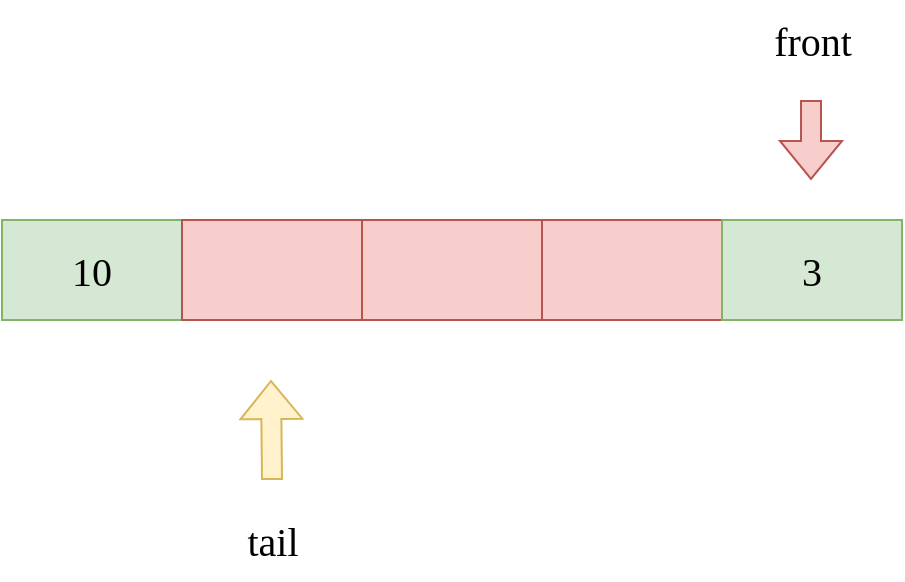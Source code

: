 <mxfile version="20.2.3" type="device"><diagram id="E6mF8gN-AaRTJjgoNrtu" name="第 1 页"><mxGraphModel dx="1209" dy="852" grid="1" gridSize="10" guides="1" tooltips="1" connect="1" arrows="1" fold="1" page="1" pageScale="1" pageWidth="827" pageHeight="1169" math="0" shadow="0"><root><mxCell id="0"/><mxCell id="1" parent="0"/><mxCell id="XvL6Bz3mQmxl2px6WhqZ-1" value="10" style="rounded=0;whiteSpace=wrap;html=1;fontSize=20;fontFamily=Comic Sans MS;fillColor=#d5e8d4;strokeColor=#82b366;" parent="1" vertex="1"><mxGeometry x="240" y="280" width="90" height="50" as="geometry"/></mxCell><mxCell id="XvL6Bz3mQmxl2px6WhqZ-3" value="" style="rounded=0;whiteSpace=wrap;html=1;fontSize=20;fontFamily=Comic Sans MS;fillColor=#f8cecc;strokeColor=#b85450;" parent="1" vertex="1"><mxGeometry x="330" y="280" width="90" height="50" as="geometry"/></mxCell><mxCell id="XvL6Bz3mQmxl2px6WhqZ-4" value="" style="rounded=0;whiteSpace=wrap;html=1;fontSize=20;fontFamily=Comic Sans MS;fillColor=#f8cecc;strokeColor=#b85450;" parent="1" vertex="1"><mxGeometry x="420" y="280" width="90" height="50" as="geometry"/></mxCell><mxCell id="XvL6Bz3mQmxl2px6WhqZ-5" value="" style="rounded=0;whiteSpace=wrap;html=1;fontSize=20;fontFamily=Comic Sans MS;fillColor=#f8cecc;strokeColor=#b85450;" parent="1" vertex="1"><mxGeometry x="510" y="280" width="90" height="50" as="geometry"/></mxCell><mxCell id="XvL6Bz3mQmxl2px6WhqZ-7" value="3" style="rounded=0;whiteSpace=wrap;html=1;fontSize=20;fontFamily=Comic Sans MS;fillColor=#d5e8d4;strokeColor=#82b366;" parent="1" vertex="1"><mxGeometry x="600" y="280" width="90" height="50" as="geometry"/></mxCell><mxCell id="XvL6Bz3mQmxl2px6WhqZ-8" value="" style="shape=flexArrow;endArrow=classic;html=1;rounded=0;fontFamily=Comic Sans MS;fontSize=20;fillColor=#f8cecc;strokeColor=#b85450;" parent="1" edge="1"><mxGeometry width="50" height="50" relative="1" as="geometry"><mxPoint x="644.5" y="220" as="sourcePoint"/><mxPoint x="644.5" y="260" as="targetPoint"/></mxGeometry></mxCell><mxCell id="XvL6Bz3mQmxl2px6WhqZ-9" value="front" style="text;html=1;align=center;verticalAlign=middle;resizable=0;points=[];autosize=1;strokeColor=none;fillColor=none;fontSize=20;fontFamily=Comic Sans MS;" parent="1" vertex="1"><mxGeometry x="610" y="170" width="70" height="40" as="geometry"/></mxCell><mxCell id="XvL6Bz3mQmxl2px6WhqZ-10" value="" style="shape=flexArrow;endArrow=classic;html=1;rounded=0;fontFamily=Comic Sans MS;fontSize=20;fillColor=#fff2cc;strokeColor=#d6b656;" parent="1" edge="1"><mxGeometry width="50" height="50" relative="1" as="geometry"><mxPoint x="375" y="410" as="sourcePoint"/><mxPoint x="374.5" y="360" as="targetPoint"/></mxGeometry></mxCell><mxCell id="XvL6Bz3mQmxl2px6WhqZ-11" value="tail" style="text;html=1;align=center;verticalAlign=middle;resizable=0;points=[];autosize=1;strokeColor=none;fillColor=none;fontSize=20;fontFamily=Comic Sans MS;" parent="1" vertex="1"><mxGeometry x="350" y="420" width="50" height="40" as="geometry"/></mxCell></root></mxGraphModel></diagram></mxfile>